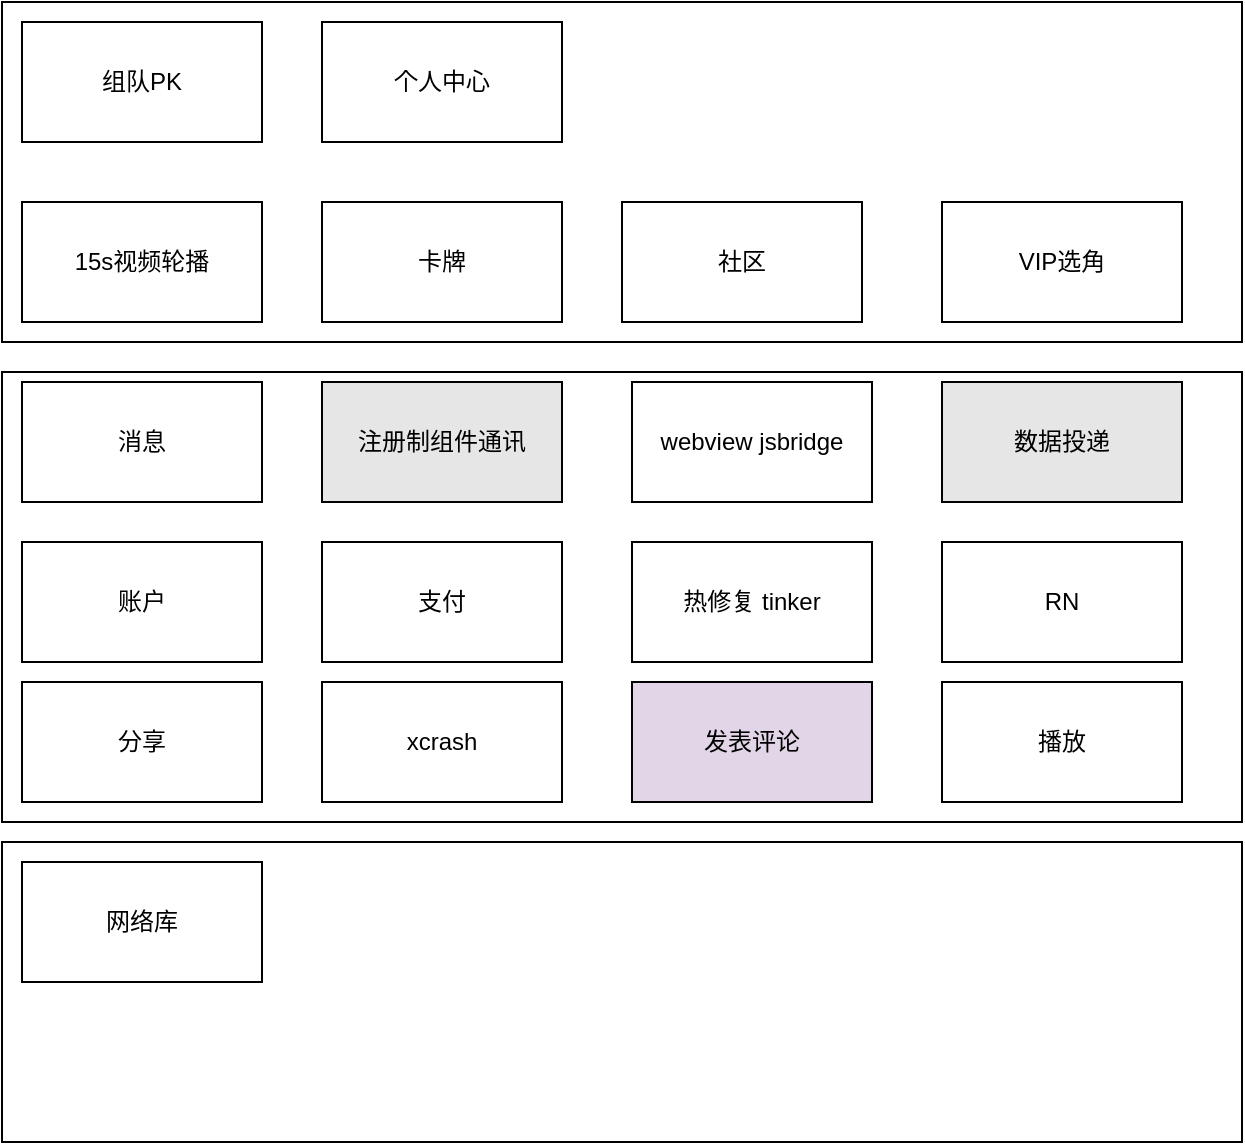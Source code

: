 <mxfile version="12.2.6" type="github" pages="1">
  <diagram id="j1-LDET8rls20Wv6w2DN" name="第 1 页">
    <mxGraphModel dx="932" dy="538" grid="1" gridSize="10" guides="1" tooltips="1" connect="1" arrows="1" fold="1" page="1" pageScale="1" pageWidth="850" pageHeight="1100" math="0" shadow="0">
      <root>
        <mxCell id="0"/>
        <mxCell id="1" parent="0"/>
        <mxCell id="f2LhMHIkjv8fJi7TV8YS-5" value="" style="rounded=0;whiteSpace=wrap;html=1;" vertex="1" parent="1">
          <mxGeometry x="50" y="470" width="620" height="150" as="geometry"/>
        </mxCell>
        <mxCell id="OJRDX98korGpdsTEZYuh-16" value="" style="rounded=0;whiteSpace=wrap;html=1;" parent="1" vertex="1">
          <mxGeometry x="50" y="50" width="620" height="170" as="geometry"/>
        </mxCell>
        <mxCell id="OJRDX98korGpdsTEZYuh-17" value="" style="rounded=0;whiteSpace=wrap;html=1;" parent="1" vertex="1">
          <mxGeometry x="50" y="235" width="620" height="225" as="geometry"/>
        </mxCell>
        <mxCell id="OJRDX98korGpdsTEZYuh-5" value="账户" style="rounded=0;whiteSpace=wrap;html=1;" parent="1" vertex="1">
          <mxGeometry x="60" y="320" width="120" height="60" as="geometry"/>
        </mxCell>
        <mxCell id="OJRDX98korGpdsTEZYuh-6" value="支付" style="rounded=0;whiteSpace=wrap;html=1;" parent="1" vertex="1">
          <mxGeometry x="210" y="320" width="120" height="60" as="geometry"/>
        </mxCell>
        <mxCell id="OJRDX98korGpdsTEZYuh-7" value="热修复 tinker" style="rounded=0;whiteSpace=wrap;html=1;" parent="1" vertex="1">
          <mxGeometry x="365" y="320" width="120" height="60" as="geometry"/>
        </mxCell>
        <mxCell id="OJRDX98korGpdsTEZYuh-8" value="RN" style="rounded=0;whiteSpace=wrap;html=1;" parent="1" vertex="1">
          <mxGeometry x="520" y="320" width="120" height="60" as="geometry"/>
        </mxCell>
        <mxCell id="OJRDX98korGpdsTEZYuh-9" value="消息" style="rounded=0;whiteSpace=wrap;html=1;" parent="1" vertex="1">
          <mxGeometry x="60" y="240" width="120" height="60" as="geometry"/>
        </mxCell>
        <mxCell id="OJRDX98korGpdsTEZYuh-10" value="15s视频轮播" style="rounded=0;whiteSpace=wrap;html=1;" parent="1" vertex="1">
          <mxGeometry x="60" y="150" width="120" height="60" as="geometry"/>
        </mxCell>
        <mxCell id="OJRDX98korGpdsTEZYuh-11" value="卡牌" style="rounded=0;whiteSpace=wrap;html=1;" parent="1" vertex="1">
          <mxGeometry x="210" y="150" width="120" height="60" as="geometry"/>
        </mxCell>
        <mxCell id="OJRDX98korGpdsTEZYuh-12" value="社区" style="rounded=0;whiteSpace=wrap;html=1;" parent="1" vertex="1">
          <mxGeometry x="360" y="150" width="120" height="60" as="geometry"/>
        </mxCell>
        <mxCell id="OJRDX98korGpdsTEZYuh-13" value="注册制组件通讯" style="rounded=0;whiteSpace=wrap;html=1;fillColor=#E6E6E6;" parent="1" vertex="1">
          <mxGeometry x="210" y="240" width="120" height="60" as="geometry"/>
        </mxCell>
        <mxCell id="OJRDX98korGpdsTEZYuh-14" value="VIP选角" style="rounded=0;whiteSpace=wrap;html=1;" parent="1" vertex="1">
          <mxGeometry x="520" y="150" width="120" height="60" as="geometry"/>
        </mxCell>
        <mxCell id="OJRDX98korGpdsTEZYuh-15" value="组队PK" style="rounded=0;whiteSpace=wrap;html=1;" parent="1" vertex="1">
          <mxGeometry x="60" y="60" width="120" height="60" as="geometry"/>
        </mxCell>
        <mxCell id="OJRDX98korGpdsTEZYuh-18" value="个人中心" style="rounded=0;whiteSpace=wrap;html=1;" parent="1" vertex="1">
          <mxGeometry x="210" y="60" width="120" height="60" as="geometry"/>
        </mxCell>
        <mxCell id="OJRDX98korGpdsTEZYuh-19" value="webview jsbridge" style="rounded=0;whiteSpace=wrap;html=1;" parent="1" vertex="1">
          <mxGeometry x="365" y="240" width="120" height="60" as="geometry"/>
        </mxCell>
        <mxCell id="OJRDX98korGpdsTEZYuh-21" value="分享" style="rounded=0;whiteSpace=wrap;html=1;" parent="1" vertex="1">
          <mxGeometry x="60" y="390" width="120" height="60" as="geometry"/>
        </mxCell>
        <mxCell id="f2LhMHIkjv8fJi7TV8YS-1" value="xcrash" style="rounded=0;whiteSpace=wrap;html=1;" vertex="1" parent="1">
          <mxGeometry x="210" y="390" width="120" height="60" as="geometry"/>
        </mxCell>
        <mxCell id="f2LhMHIkjv8fJi7TV8YS-2" value="发表评论" style="rounded=0;whiteSpace=wrap;html=1;fillColor=#E1D5E7;" vertex="1" parent="1">
          <mxGeometry x="365" y="390" width="120" height="60" as="geometry"/>
        </mxCell>
        <mxCell id="f2LhMHIkjv8fJi7TV8YS-3" value="播放" style="rounded=0;whiteSpace=wrap;html=1;" vertex="1" parent="1">
          <mxGeometry x="520" y="390" width="120" height="60" as="geometry"/>
        </mxCell>
        <mxCell id="f2LhMHIkjv8fJi7TV8YS-4" value="网络库" style="rounded=0;whiteSpace=wrap;html=1;" vertex="1" parent="1">
          <mxGeometry x="60" y="480" width="120" height="60" as="geometry"/>
        </mxCell>
        <mxCell id="OJRDX98korGpdsTEZYuh-20" value="数据投递" style="rounded=0;whiteSpace=wrap;html=1;fillColor=#E6E6E6;" parent="1" vertex="1">
          <mxGeometry x="520" y="240" width="120" height="60" as="geometry"/>
        </mxCell>
      </root>
    </mxGraphModel>
  </diagram>
</mxfile>
